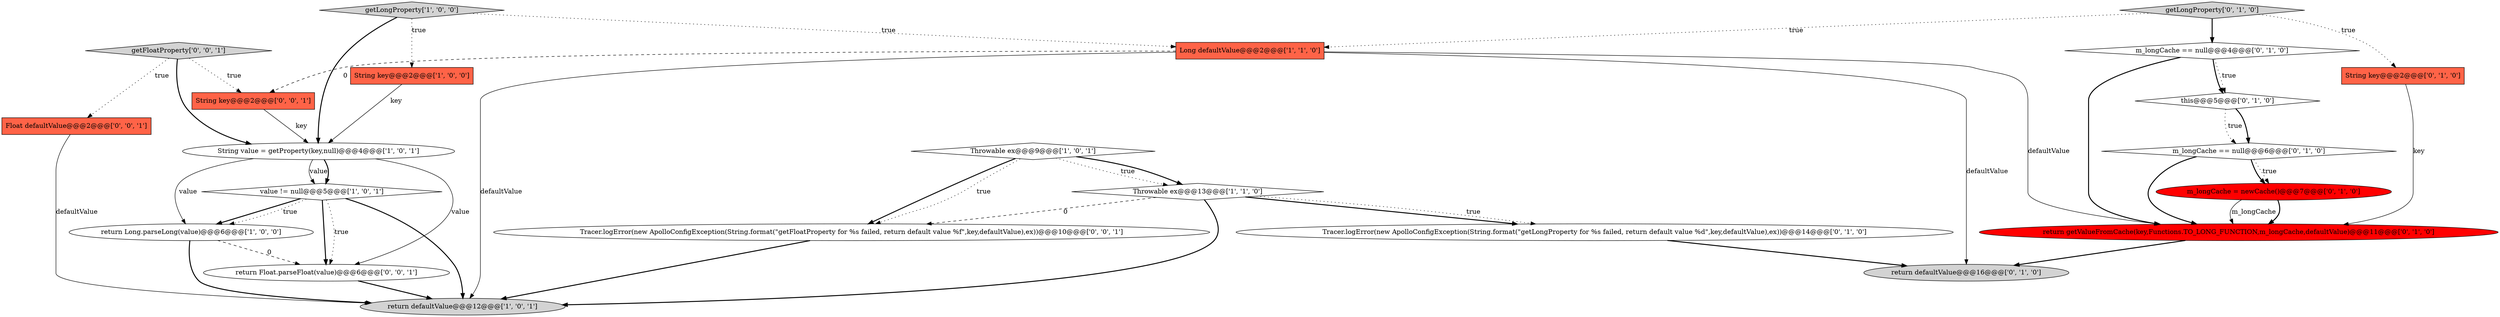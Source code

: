 digraph {
13 [style = filled, label = "String key@@@2@@@['0', '1', '0']", fillcolor = tomato, shape = box image = "AAA0AAABBB2BBB"];
5 [style = filled, label = "Long defaultValue@@@2@@@['1', '1', '0']", fillcolor = tomato, shape = box image = "AAA0AAABBB1BBB"];
8 [style = filled, label = "String value = getProperty(key,null)@@@4@@@['1', '0', '1']", fillcolor = white, shape = ellipse image = "AAA0AAABBB1BBB"];
22 [style = filled, label = "String key@@@2@@@['0', '0', '1']", fillcolor = tomato, shape = box image = "AAA0AAABBB3BBB"];
4 [style = filled, label = "getLongProperty['1', '0', '0']", fillcolor = lightgray, shape = diamond image = "AAA0AAABBB1BBB"];
12 [style = filled, label = "getLongProperty['0', '1', '0']", fillcolor = lightgray, shape = diamond image = "AAA0AAABBB2BBB"];
6 [style = filled, label = "Throwable ex@@@9@@@['1', '0', '1']", fillcolor = white, shape = diamond image = "AAA0AAABBB1BBB"];
18 [style = filled, label = "Tracer.logError(new ApolloConfigException(String.format(\"getFloatProperty for %s failed, return default value %f\",key,defaultValue),ex))@@@10@@@['0', '0', '1']", fillcolor = white, shape = ellipse image = "AAA0AAABBB3BBB"];
1 [style = filled, label = "value != null@@@5@@@['1', '0', '1']", fillcolor = white, shape = diamond image = "AAA0AAABBB1BBB"];
3 [style = filled, label = "return defaultValue@@@12@@@['1', '0', '1']", fillcolor = lightgray, shape = ellipse image = "AAA0AAABBB1BBB"];
14 [style = filled, label = "m_longCache = newCache()@@@7@@@['0', '1', '0']", fillcolor = red, shape = ellipse image = "AAA1AAABBB2BBB"];
21 [style = filled, label = "getFloatProperty['0', '0', '1']", fillcolor = lightgray, shape = diamond image = "AAA0AAABBB3BBB"];
2 [style = filled, label = "String key@@@2@@@['1', '0', '0']", fillcolor = tomato, shape = box image = "AAA0AAABBB1BBB"];
20 [style = filled, label = "return Float.parseFloat(value)@@@6@@@['0', '0', '1']", fillcolor = white, shape = ellipse image = "AAA0AAABBB3BBB"];
19 [style = filled, label = "Float defaultValue@@@2@@@['0', '0', '1']", fillcolor = tomato, shape = box image = "AAA0AAABBB3BBB"];
0 [style = filled, label = "return Long.parseLong(value)@@@6@@@['1', '0', '0']", fillcolor = white, shape = ellipse image = "AAA0AAABBB1BBB"];
17 [style = filled, label = "return defaultValue@@@16@@@['0', '1', '0']", fillcolor = lightgray, shape = ellipse image = "AAA0AAABBB2BBB"];
10 [style = filled, label = "m_longCache == null@@@4@@@['0', '1', '0']", fillcolor = white, shape = diamond image = "AAA0AAABBB2BBB"];
15 [style = filled, label = "this@@@5@@@['0', '1', '0']", fillcolor = white, shape = diamond image = "AAA0AAABBB2BBB"];
11 [style = filled, label = "return getValueFromCache(key,Functions.TO_LONG_FUNCTION,m_longCache,defaultValue)@@@11@@@['0', '1', '0']", fillcolor = red, shape = ellipse image = "AAA1AAABBB2BBB"];
9 [style = filled, label = "m_longCache == null@@@6@@@['0', '1', '0']", fillcolor = white, shape = diamond image = "AAA0AAABBB2BBB"];
7 [style = filled, label = "Throwable ex@@@13@@@['1', '1', '0']", fillcolor = white, shape = diamond image = "AAA0AAABBB1BBB"];
16 [style = filled, label = "Tracer.logError(new ApolloConfigException(String.format(\"getLongProperty for %s failed, return default value %d\",key,defaultValue),ex))@@@14@@@['0', '1', '0']", fillcolor = white, shape = ellipse image = "AAA0AAABBB2BBB"];
0->3 [style = bold, label=""];
4->5 [style = dotted, label="true"];
18->3 [style = bold, label=""];
10->15 [style = bold, label=""];
9->11 [style = bold, label=""];
7->18 [style = dashed, label="0"];
8->1 [style = solid, label="value"];
19->3 [style = solid, label="defaultValue"];
5->3 [style = solid, label="defaultValue"];
6->18 [style = bold, label=""];
8->0 [style = solid, label="value"];
5->11 [style = solid, label="defaultValue"];
1->3 [style = bold, label=""];
21->8 [style = bold, label=""];
1->20 [style = bold, label=""];
21->22 [style = dotted, label="true"];
20->3 [style = bold, label=""];
1->0 [style = bold, label=""];
16->17 [style = bold, label=""];
0->20 [style = dashed, label="0"];
9->14 [style = dotted, label="true"];
7->3 [style = bold, label=""];
15->9 [style = dotted, label="true"];
10->15 [style = dotted, label="true"];
8->1 [style = bold, label=""];
12->10 [style = bold, label=""];
12->13 [style = dotted, label="true"];
10->11 [style = bold, label=""];
6->18 [style = dotted, label="true"];
13->11 [style = solid, label="key"];
12->5 [style = dotted, label="true"];
15->9 [style = bold, label=""];
21->19 [style = dotted, label="true"];
7->16 [style = bold, label=""];
7->16 [style = dotted, label="true"];
5->17 [style = solid, label="defaultValue"];
9->14 [style = bold, label=""];
6->7 [style = dotted, label="true"];
4->8 [style = bold, label=""];
11->17 [style = bold, label=""];
8->20 [style = solid, label="value"];
1->0 [style = dotted, label="true"];
6->7 [style = bold, label=""];
2->8 [style = solid, label="key"];
14->11 [style = bold, label=""];
1->20 [style = dotted, label="true"];
14->11 [style = solid, label="m_longCache"];
4->2 [style = dotted, label="true"];
22->8 [style = solid, label="key"];
5->22 [style = dashed, label="0"];
}
